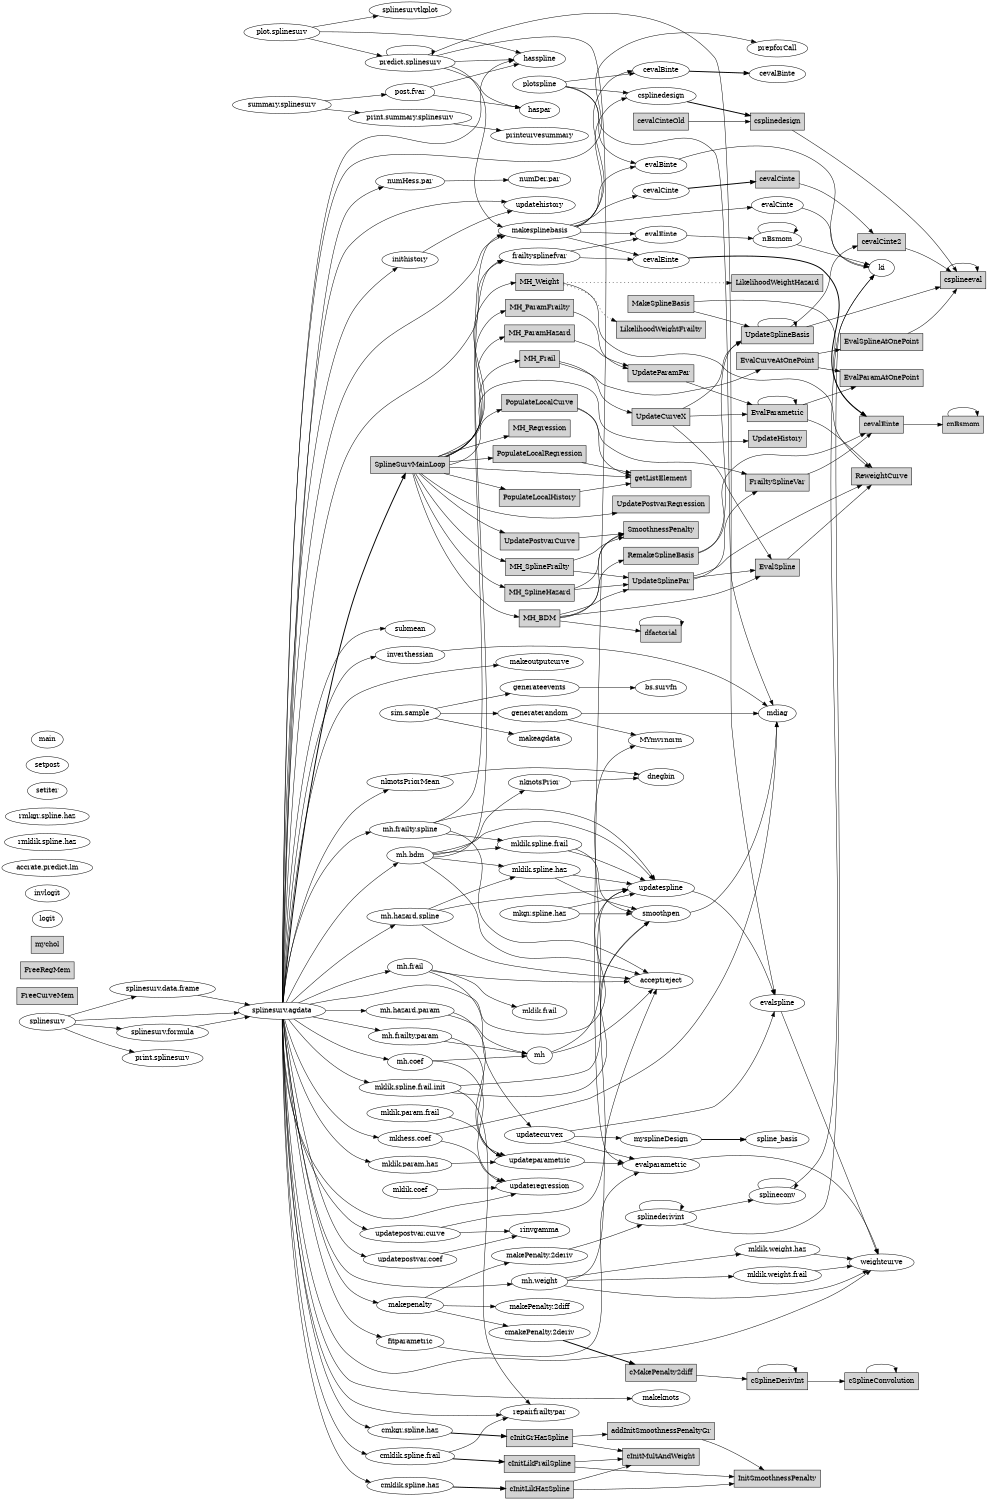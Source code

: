 digraph callgraph {
	graph [size="7.5,10", rankdir=LR];
	node [label="\N"];
	graph [bb="0,0,1764,3172"];
	EvalCurveAtOnePoint [shape=box, style=filled, pos="1386,2394", width="1.97", height="0.50"];
	EvalSplineAtOnePoint [shape=box, style=filled, pos="1575,2398", width="2.00", height="0.50"];
	EvalParamAtOnePoint [shape=box, style=filled, pos="1575,2312", width="2.00", height="0.50"];
	EvalParametric [shape=box, style=filled, pos="1386,2284", width="1.42", height="0.50"];
	ReweightCurve [shape=box, style=filled, pos="1575,2122", width="1.44", height="0.50"];
	EvalSpline [shape=box, style=filled, pos="1386,1959", width="1.08", height="0.50"];
	csplineeval [shape=box, style=filled, pos="1724,2574", width="1.11", height="0.50"];
	FrailtySplineVar [shape=box, style=filled, pos="1386,2138", width="1.56", height="0.50"];
	cevalEinte [shape=box, style=filled, pos="1575,2235", width="1.06", height="0.50"];
	FreeCurveMem [shape=box, style=filled, pos="79,1057", width="1.47", height="0.50"];
	FreeRegMem [shape=box, style=filled, pos="79,1111", width="1.31", height="0.50"];
	InitSmoothnessPenalty [shape=box, style=filled, pos="1386,41", width="2.00", height="0.50"];
	LikelihoodWeightFrailty [shape=box, style=filled, pos="1180,2460", width="2.19", height="0.50"];
	LikelihoodWeightHazard [shape=box, style=filled, pos="1386,2558", width="2.22", height="0.50"];
	MH_BDM [shape=box, style=filled, pos="964,1852", width="1.08", height="0.50"];
	dfactorial [shape=box, style=filled, pos="1180,1820", width="0.97", height="0.50"];
	SmoothnessPenalty [shape=box, style=filled, pos="1180,2038", width="1.75", height="0.50"];
	UpdateSplinePar [shape=box, style=filled, pos="1180,1930", width="1.56", height="0.50"];
	RemakeSplineBasis [shape=box, style=filled, pos="1180,1984", width="1.78", height="0.50"];
	MH_Frail [shape=box, style=filled, pos="964,2398", width="1.00", height="0.50"];
	UpdateCurveX [shape=box, style=filled, pos="1180,2276", width="1.42", height="0.50"];
	MH_ParamFrailty [shape=box, style=filled, pos="964,2506", width="1.67", height="0.50"];
	UpdateParamPar [shape=box, style=filled, pos="1180,2368", width="1.53", height="0.50"];
	MH_ParamHazard [shape=box, style=filled, pos="964,2452", width="1.69", height="0.50"];
	MH_Regression [shape=box, style=filled, pos="964,2252", width="1.50", height="0.50"];
	MH_SplineFrailty [shape=box, style=filled, pos="964,1960", width="1.67", height="0.50"];
	MH_SplineHazard [shape=box, style=filled, pos="964,1906", width="1.69", height="0.50"];
	MH_Weight [shape=box, style=filled, pos="964,2560", width="1.22", height="0.50"];
	MakeSplineBasis [shape=box, style=filled, pos="1180,2514", width="1.58", height="0.50"];
	UpdateSplineBasis [shape=box, style=filled, pos="1386,2448", width="1.69", height="0.50"];
	PopulateLocalCurve [shape=box, style=filled, pos="964,2306", width="1.83", height="0.50"];
	getListElement [shape=box, style=filled, pos="1180,2146", width="1.42", height="0.50"];
	PopulateLocalHistory [shape=box, style=filled, pos="964,2106", width="1.94", height="0.50"];
	PopulateLocalRegression [shape=box, style=filled, pos="964,2198", width="2.22", height="0.50"];
	SplineSurvMainLoop [shape=box, style=filled, pos="730,2164", width="1.92", height="0.50"];
	UpdatePostvarCurve [shape=box, style=filled, pos="964,2014", width="1.83", height="0.50"];
	UpdatePostvarRegression [shape=box, style=filled, pos="1180,2092", width="2.22", height="0.50"];
	UpdateHistory [shape=box, style=filled, pos="1386,2230", width="1.36", height="0.50"];
	cevalCinte2 [shape=box, style=filled, pos="1575,2662", width="1.17", height="0.50"];
	addInitSmoothnessPenaltyGr [shape=box, style=filled, pos="1180,141", width="2.50", height="0.50"];
	cInitGrHazSpline [shape=box, style=filled, pos="964,126", width="1.61", height="0.50"];
	cInitMultAndWeight [shape=box, style=filled, pos="1180,87", width="1.86", height="0.50"];
	cInitLikFrailSpline [shape=box, style=filled, pos="964,72", width="1.72", height="0.50"];
	cInitLikHazSpline [shape=box, style=filled, pos="964,18", width="1.67", height="0.50"];
	cMakePenalty2diff [shape=box, style=filled, pos="1180,272", width="1.72", height="0.50"];
	cSplineDerivInt [shape=box, style=filled, pos="1386,254", width="1.47", height="0.50"];
	cSplineConvolution [shape=box, style=filled, pos="1575,254", width="1.78", height="0.50"];
	cevalCinte [shape=box, style=filled, pos="1386,2776", width="1.06", height="0.50"];
	cevalCinteOld [shape=box, style=filled, pos="1180,2898", width="1.36", height="0.50"];
	csplinedesign [shape=box, style=filled, pos="1386,2898", width="1.28", height="0.50"];
	cnBsmom [shape=box, style=filled, pos="1724,2235", width="1.00", height="0.50"];
	mychol [shape=box, style=filled, pos="79,1165", width="0.83", height="0.50"];
	Rplotspline [label=plotspline, pos="964,2976", width="1.36", height="0.50"];
	Rmdiag [label=mdiag, pos="1386,1652", width="0.97", height="0.50"];
	RevalBinte [label=evalBinte, pos="1180,2806", width="1.31", height="0.50"];
	Rcsplinedesign [label=csplinedesign, pos="1180,2952", width="1.72", height="0.50"];
	RcevalBinte [label=cevalBinte, pos="1180,3006", width="1.42", height="0.50"];
	RMYmvrnorm [label=MYmvrnorm, pos="1180,1594", width="1.69", height="0.50"];
	Rgeneraterandom [label=generaterandom, pos="964,1652", width="2.00", height="0.50"];
	Rgenerateevents [label=generateevents, pos="964,1706", width="1.86", height="0.50"];
	"Rbs.survfn" [label="bs.survfn", pos="1180,1706", width="1.28", height="0.50"];
	Rmakeagdata [label=makeagdata, pos="964,1598", width="1.56", height="0.50"];
	"Rsim.sample" [label="sim.sample", pos="730,1652", width="1.47", height="0.50"];
	Rhasspline [label=hasspline, pos="964,3030", width="1.31", height="0.50"];
	Rhaspar [label=haspar, pos="964,2922", width="1.00", height="0.50"];
	Rrepairfrailtypar [label=repairfrailtypar, pos="964,180", width="1.89", height="0.50"];
	Rinverthessian [label=inverthessian, pos="730,1775", width="1.67", height="0.50"];
	"RnumHess.par" [label="numHess.par", pos="730,2772", width="1.67", height="0.50"];
	"RnumDer.par" [label="numDer.par", pos="964,2776", width="1.56", height="0.50"];
	Rinithistory [label=inithistory, pos="730,2602", width="1.39", height="0.50"];
	Rupdatehistory [label=updatehistory, pos="964,2722", width="1.75", height="0.50"];
	Rrinvgamma [label=rinvgamma, pos="964,564", width="1.47", height="0.50"];
	Rdnegbin [label=dnegbin, pos="1180,1529", width="1.14", height="0.50"];
	Rlogit [label=logit, pos="79,1219", width="0.81", height="0.50"];
	Rinvlogit [label=invlogit, pos="79,1273", width="1.14", height="0.50"];
	"Raccrate.predict.lm" [label="accrate.predict.lm", pos="79,1327", width="2.17", height="0.50"];
	Rsubmean [label=submean, pos="730,1829", width="1.22", height="0.50"];
	Rmakeoutputcurve [label=makeoutputcurve, pos="964,1760", width="2.14", height="0.50"];
	RnknotsPriorMean [label=nknotsPriorMean, pos="730,1491", width="2.11", height="0.50"];
	RnknotsPrior [label=nknotsPrior, pos="964,1506", width="1.53", height="0.50"];
	Rmakeknots [label=makeknots, pos="1180,218", width="1.44", height="0.50"];
	Rmakesplinebasis [label=makesplinebasis, pos="964,2668", width="2.03", height="0.50"];
	RevalCinte [label=evalCinte, pos="1386,2722", width="1.31", height="0.50"];
	RevalEinte [label=evalEinte, pos="1180,2660", width="1.31", height="0.50"];
	RcevalEinte [label=cevalEinte, pos="1180,2606", width="1.42", height="0.50"];
	RcevalCinte [label=cevalCinte, pos="1180,2752", width="1.42", height="0.50"];
	Rki [label=ki, pos="1575,2608", width="0.75", height="0.50"];
	RnBsmom [label=nBsmom, pos="1386,2650", width="1.25", height="0.50"];
	Rsplineconv [label=splineconv, pos="1386,637", width="1.44", height="0.50"];
	Rsplinederivint [label=splinederivint, pos="1180,591", width="1.75", height="0.50"];
	RmysplineDesign [label=mysplineDesign, pos="1180,755", width="2.03", height="0.50"];
	spline_basis [pos="1386,755", width="1.58", height="0.50"];
	Rmakepenalty [label=makepenalty, pos="730,406", width="1.64", height="0.50"];
	"RmakePenalty.2diff" [label="makePenalty.2diff", pos="964,402", width="2.22", height="0.50"];
	"RmakePenalty.2deriv" [label="makePenalty.2deriv", pos="964,510", width="2.39", height="0.50"];
	"RcmakePenalty.2deriv" [label="cmakePenalty.2deriv", pos="964,348", width="2.50", height="0.50"];
	Rsmoothpen [label=smoothpen, pos="1180,1230", width="1.44", height="0.50"];
	Rfitparametric [label=fitparametric, pos="730,329", width="1.67", height="0.50"];
	Revalparametric [label=evalparametric, pos="1180,701", width="1.86", height="0.50"];
	Rweightcurve [label=weightcurve, pos="1575,509", width="1.58", height="0.50"];
	Revalspline [label=evalspline, pos="1386,1042", width="1.36", height="0.50"];
	Rfrailtysplinefvar [label=frailtysplinefvar, pos="964,2614", width="2.00", height="0.50"];
	Rupdatespline [label=updatespline, pos="1180,1284", width="1.64", height="0.50"];
	Rupdatecurvex [label=updatecurvex, pos="964,764", width="1.72", height="0.50"];
	Rupdateparametric [label=updateparametric, pos="964,710", width="2.14", height="0.50"];
	Rupdateregression [label=updateregression, pos="964,656", width="2.11", height="0.50"];
	"Rmklik.coef" [label="mklik.coef", pos="730,648", width="1.44", height="0.50"];
	"Rmkhess.coef" [label="mkhess.coef", pos="730,756", width="1.61", height="0.50"];
	"Rmklik.frail" [label="mklik.frail", pos="964,1024", width="1.42", height="0.50"];
	"Rmklik.spline.haz" [label="mklik.spline.haz", pos="964,1322", width="2.06", height="0.50"];
	"Rmkgr.spline.haz" [label="mkgr.spline.haz", pos="964,1230", width="2.00", height="0.50"];
	"Rmklik.spline.frail.init" [label="mklik.spline.frail.init", pos="730,864", width="2.56", height="0.50"];
	"Rmklik.spline.frail" [label="mklik.spline.frail", pos="964,1376", width="2.14", height="0.50"];
	"Rmklik.param.haz" [label="mklik.param.haz", pos="730,702", width="2.06", height="0.50"];
	"Rmklik.param.frail" [label="mklik.param.frail", pos="730,810", width="2.17", height="0.50"];
	"Rmklik.weight.haz" [label="mklik.weight.haz", pos="1386,536", width="2.14", height="0.50"];
	"Rmklik.weight.frail" [label="mklik.weight.frail", pos="1386,482", width="2.22", height="0.50"];
	Racceptreject [label=acceptreject, pos="1180,1089", width="1.56", height="0.50"];
	Rmh [label=mh, pos="964,932", width="0.75", height="0.50"];
	"Rmh.frail" [label="mh.frail", pos="730,1118", width="1.14", height="0.50"];
	"Rmh.frailty.spline" [label="mh.frailty.spline", pos="730,1403", width="2.06", height="0.50"];
	"Rmh.hazard.spline" [label="mh.hazard.spline", pos="730,1247", width="2.11", height="0.50"];
	"Rmh.frailty.param" [label="mh.frailty.param", pos="730,972", width="2.06", height="0.50"];
	"Rmh.hazard.param" [label="mh.hazard.param", pos="730,1026", width="2.11", height="0.50"];
	"Rmh.coef" [label="mh.coef", pos="730,918", width="1.17", height="0.50"];
	"Rmh.weight" [label="mh.weight", pos="964,456", width="1.42", height="0.50"];
	"Rmh.bdm" [label="mh.bdm", pos="730,1349", width="1.17", height="0.50"];
	"Rupdatepostvar.curve" [label="updatepostvar.curve", pos="730,556", width="2.42", height="0.50"];
	"Rupdatepostvar.coef" [label="updatepostvar.coef", pos="730,502", width="2.28", height="0.50"];
	cevalBinte [pos="1386,2998", width="1.42", height="0.50"];
	"Rrmklik.spline.haz" [label="rmklik.spline.haz", pos="79,1381", width="2.11", height="0.50"];
	"Rcmklik.spline.haz" [label="cmklik.spline.haz", pos="730,26", width="2.14", height="0.50"];
	"Rrmkgr.spline.haz" [label="rmkgr.spline.haz", pos="79,1435", width="2.06", height="0.50"];
	"Rcmkgr.spline.haz" [label="cmkgr.spline.haz", pos="730,142", width="2.08", height="0.50"];
	"Rcmklik.spline.frail" [label="cmklik.spline.frail", pos="730,88", width="2.22", height="0.50"];
	Rsplinesurv [label=splinesurv, pos="79,1003", width="1.36", height="0.50"];
	"Rsplinesurv.agdata" [label="splinesurv.agdata", pos="499,1026", width="2.11", height="0.50"];
	"Rsplinesurv.formula" [label="splinesurv.formula", pos="285,980", width="2.28", height="0.50"];
	"Rsplinesurv.data.frame" [label="splinesurv.data.frame", pos="285,1072", width="2.53", height="0.50"];
	"Rprint.splinesurv" [label="print.splinesurv", pos="285,926", width="1.94", height="0.50"];
	"Rsummary.splinesurv" [label="summary.splinesurv", pos="499,2933", width="2.42", height="0.50"];
	"Rpost.fvar" [label="post.fvar", pos="730,2960", width="1.22", height="0.50"];
	"Rprint.summary.splinesurv" [label="print.summary.splinesurv", pos="730,2906", width="2.97", height="0.50"];
	Rprintcurvesummary [label=printcurvesummary, pos="964,2868", width="2.36", height="0.50"];
	"Rplot.splinesurv" [label="plot.splinesurv", pos="499,3086", width="1.86", height="0.50"];
	Rsplinesurvtkplot [label=splinesurvtkplot, pos="730,3132", width="2.00", height="0.50"];
	"Rpredict.splinesurv" [label="predict.splinesurv", pos="730,3022", width="2.17", height="0.50"];
	Rsetiter [label=setiter, pos="79,1489", width="0.94", height="0.50"];
	Rsetpost [label=setpost, pos="79,1543", width="1.03", height="0.50"];
	RprepforCall [label=prepforCall, pos="1386,3052", width="1.53", height="0.50"];
	Rmain [label=main, pos="79,1597", width="0.83", height="0.50"];
	EvalCurveAtOnePoint -> EvalSplineAtOnePoint [style=solid, pos="e,1502,2397 1458,2396 1469,2396 1481,2397 1492,2397"];
	EvalCurveAtOnePoint -> EvalParamAtOnePoint [style=solid, pos="e,1536,2330 1432,2376 1443,2371 1455,2367 1466,2362 1486,2353 1508,2343 1527,2334"];
	EvalParametric -> EvalParametric [style=solid, pos="e,1420,2302 1352,2302 1347,2312 1358,2320 1386,2320 1403,2320 1414,2317 1419,2312"];
	EvalParametric -> EvalParamAtOnePoint [style=solid, pos="e,1503,2301 1438,2292 1455,2295 1474,2297 1493,2300"];
	EvalParametric -> ReweightCurve [style=solid, pos="e,1559,2140 1438,2272 1448,2268 1458,2263 1466,2257 1488,2241 1486,2229 1502,2208 1518,2187 1538,2165 1552,2148"];
	EvalSpline -> ReweightCurve [style=solid, pos="e,1554,2104 1407,1977 1441,2007 1508,2065 1546,2097"];
	EvalSplineAtOnePoint -> csplineeval [style=solid, pos="e,1712,2556 1595,2416 1610,2431 1631,2452 1648,2472 1669,2497 1691,2527 1706,2548"];
	FrailtySplineVar -> cevalEinte [style=solid, pos="e,1548,2217 1435,2156 1445,2160 1456,2165 1466,2170 1491,2182 1518,2198 1539,2212"];
	MH_BDM -> dfactorial [style=solid, pos="e,1145,1825 1003,1846 1040,1840 1096,1832 1135,1827"];
	MH_BDM -> SmoothnessPenalty [style=solid, pos="e,1117,2027 1003,1855 1021,1858 1041,1865 1054,1879 1097,1922 1048,1967 1090,2011 1095,2016 1101,2020 1107,2023"];
	MH_BDM -> UpdateSplinePar [style=solid, pos="e,1125,1912 1003,1862 1019,1866 1038,1872 1054,1879 1071,1885 1074,1890 1090,1898 1098,1902 1107,1905 1116,1909"];
	MH_BDM -> EvalSpline [style=solid, pos="e,1355,1941 1003,1857 1074,1867 1221,1887 1270,1903 1296,1911 1324,1924 1346,1936"];
	MH_BDM -> RemakeSplineBasis [style=solid, pos="e,1116,1972 1003,1856 1020,1860 1040,1866 1054,1879 1083,1904 1062,1931 1090,1957 1095,1961 1100,1965 1107,1968"];
	MH_Frail -> UpdateCurveX [style=solid, pos="e,1129,2288 1001,2391 1018,2386 1039,2378 1054,2366 1078,2346 1067,2327 1090,2308 1098,2301 1109,2295 1119,2291"];
	MH_Frail -> EvalCurveAtOnePoint [style=solid, pos="e,1356,2376 1001,2387 1018,2382 1037,2375 1054,2366 1072,2357 1072,2346 1090,2341 1167,2317 1192,2323 1270,2341 1297,2347 1325,2\
359 1347,2371"];
	MH_ParamFrailty -> UpdateParamPar [style=solid, pos="e,1124,2380 1024,2496 1035,2492 1046,2486 1054,2479 1084,2453 1062,2426 1090,2400 1097,2393 1106,2388 1115,2384"];
	MH_ParamHazard -> UpdateParamPar [style=solid, pos="e,1124,2385 1025,2436 1035,2433 1045,2429 1054,2425 1072,2416 1073,2408 1090,2400 1098,2396 1106,2392 1115,2389"];
	MH_SplineFrailty -> SmoothnessPenalty [style=solid, pos="e,1117,2021 1025,1975 1035,1979 1045,1983 1054,1987 1072,1995 1073,2002 1090,2011 1095,2014 1101,2016 1107,2018"];
	MH_SplineFrailty -> UpdateSplinePar [style=solid, pos="e,1124,1938 1025,1952 1053,1948 1086,1943 1114,1939"];
	MH_SplineHazard -> SmoothnessPenalty [style=solid, pos="e,1117,2026 1025,1916 1036,1920 1046,1926 1054,1933 1083,1958 1062,1985 1090,2011 1095,2016 1101,2019 1107,2022"];
	MH_SplineHazard -> UpdateSplinePar [style=solid, pos="e,1124,1924 1025,1913 1053,1916 1086,1920 1114,1923"];
	MH_Weight -> LikelihoodWeightFrailty [style=dotted, minlen=1, pos="e,1106,2478 1008,2552 1024,2548 1041,2542 1054,2533 1076,2518 1069,2501 1090,2487 1092,2486 1095,2484 1097,2483"];
	MH_Weight -> ReweightCurve [style=solid, pos="e,1555,2140 1008,2555 1024,2551 1042,2544 1054,2533 1089,2500 1055,2464 1090,2433 1152,2379 1196,2429 1270,2395 1289,2386 1288,2\
375 1306,2367 1372,2335 1413,2379 1466,2329 1507,2290 1476,2257 1502,2208 1514,2185 1533,2163 1548,2147"];
	MH_Weight -> LikelihoodWeightHazard [style=dotted, minlen=2, pos="e,1306,2558 1008,2560 1076,2559 1207,2559 1296,2558"];
	MakeSplineBasis -> UpdateSplineBasis [style=solid, pos="e,1333,2466 1237,2497 1248,2494 1259,2490 1270,2487 1288,2481 1306,2475 1323,2469"];
	MakeSplineBasis -> cevalEinte [style=solid, pos="e,1537,2253 1237,2518 1311,2521 1434,2522 1466,2493 1536,2429 1452,2363 1502,2285 1509,2275 1519,2266 1529,2259"];
	PopulateLocalCurve -> getListElement [style=solid, pos="e,1129,2155 1030,2294 1039,2290 1047,2285 1054,2279 1089,2246 1057,2211 1090,2178 1099,2169 1109,2163 1120,2159"];
	PopulateLocalCurve -> FrailtySplineVar [style=solid, pos="e,1330,2155 1030,2292 1039,2289 1047,2284 1054,2279 1080,2258 1065,2235 1090,2216 1156,2166 1191,2194 1270,2173 1287,2168 1304,2\
163 1320,2158"];
	PopulateLocalHistory -> getListElement [style=solid, pos="e,1129,2137 1034,2119 1061,2124 1093,2130 1119,2135"];
	PopulateLocalRegression -> getListElement [style=solid, pos="e,1129,2158 1039,2180 1065,2174 1094,2167 1119,2160"];
	RemakeSplineBasis -> UpdateSplineBasis [style=solid, pos="e,1324,2435 1244,1992 1254,1997 1263,2002 1270,2011 1328,2081 1250,2349 1306,2421 1309,2424 1312,2427 1315,2430"];
	RemakeSplineBasis -> cevalEinte [style=solid, pos="e,1537,2223 1244,1994 1254,1998 1263,2003 1270,2011 1319,2062 1257,2115 1306,2165 1358,2216 1396,2184 1466,2203 1486,2208 1508,2\
215 1527,2220"];
	SplineSurvMainLoop -> MH_Regression [style=solid, minlen=1, pos="e,909,2236 775,2182 794,2190 818,2200 838,2209 855,2215 858,2218 874,2225 882,2228 891,2231 899,2233"];
	SplineSurvMainLoop -> PopulateLocalCurve [style=solid, pos="e,898,2293 795,2182 810,2189 826,2197 838,2209 864,2232 848,2256 874,2279 878,2283 883,2286 889,2289"];
	SplineSurvMainLoop -> UpdatePostvarCurve [style=solid, pos="e,904,2032 748,2146 773,2121 824,2074 874,2046 880,2042 887,2039 894,2036"];
	SplineSurvMainLoop -> MH_Weight [style=solid, pos="e,920,2557 799,2180 814,2187 828,2196 838,2209 925,2324 782,2421 874,2533 883,2544 896,2550 910,2554"];
	SplineSurvMainLoop -> getListElement [style=solid, pos="e,1129,2148 799,2161 887,2157 1036,2151 1119,2148"];
	SplineSurvMainLoop -> MH_Frail [style=solid, pos="e,927,2393 799,2181 814,2188 828,2197 838,2209 885,2263 827,2312 874,2366 885,2378 902,2386 917,2390"];
	SplineSurvMainLoop -> MH_BDM [style=solid, pos="e,925,1857 734,2146 746,2096 786,1953 874,1879 886,1869 901,1863 915,1859"];
	SplineSurvMainLoop -> MH_SplineHazard [style=solid, pos="e,903,1918 736,2146 752,2102 798,1991 874,1933 880,1928 887,1924 893,1922"];
	SplineSurvMainLoop -> MH_ParamHazard [style=solid, pos="e,903,2443 799,2181 814,2187 828,2196 838,2209 899,2285 810,2351 874,2425 880,2431 886,2435 893,2439"];
	SplineSurvMainLoop -> UpdatePostvarRegression [style=solid, minlen=2, pos="e,1099,2075 752,2146 779,2125 827,2092 874,2079 945,2060 1028,2064 1089,2073"];
	SplineSurvMainLoop -> MH_SplineFrailty [style=solid, pos="e,903,1972 740,2146 760,2110 810,2030 874,1987 880,1983 887,1979 894,1976"];
	SplineSurvMainLoop -> MH_ParamFrailty [style=solid, pos="e,904,2498 799,2180 814,2187 828,2196 838,2209 912,2305 796,2386 874,2479 880,2486 887,2490 895,2494"];
	SplineSurvMainLoop -> UpdateHistory [style=solid, minlen=3, pos="e,1336,2218 799,2167 814,2170 827,2176 838,2187 887,2233 822,2291 874,2333 937,2382 988,2377 1054,2333 1088,2310 1057,2272 1090,\
2249 1159,2200 1262,2206 1326,2216"];
	SplineSurvMainLoop -> PopulateLocalRegression [style=solid, pos="e,884,2186 799,2174 823,2178 849,2181 874,2185"];
	SplineSurvMainLoop -> PopulateLocalHistory [style=solid, pos="e,894,2123 799,2147 826,2141 856,2133 884,2126"];
	UpdateCurveX -> UpdateSplineBasis [style=solid, pos="e,1324,2433 1214,2294 1232,2306 1255,2322 1270,2341 1295,2371 1278,2394 1306,2421 1309,2424 1312,2426 1315,2428"];
	UpdateCurveX -> EvalSpline [style=solid, pos="e,1376,1977 1198,2258 1217,2238 1248,2204 1270,2173 1282,2155 1343,2039 1371,1986"];
	UpdateCurveX -> EvalParametric [style=solid, pos="e,1334,2282 1231,2278 1259,2279 1294,2281 1324,2282"];
	UpdateParamPar -> EvalParametric [style=solid, pos="e,1342,2302 1224,2350 1256,2337 1299,2319 1333,2306"];
	UpdatePostvarCurve -> SmoothnessPenalty [style=solid, pos="e,1117,2031 1031,2021 1055,2024 1082,2027 1107,2030"];
	UpdateSplineBasis -> csplineeval [style=solid, pos="e,1684,2559 1434,2466 1498,2490 1609,2532 1674,2555"];
	UpdateSplineBasis -> UpdateSplineBasis [style=solid, pos="e,1420,2466 1352,2466 1347,2476 1358,2484 1386,2484 1403,2484 1414,2481 1419,2476"];
	UpdateSplineBasis -> cevalCinte2 [style=solid, pos="e,1533,2653 1409,2466 1427,2482 1451,2506 1466,2531 1492,2572 1468,2600 1502,2635 1508,2641 1516,2645 1524,2649"];
	UpdateSplinePar -> EvalSpline [style=solid, pos="e,1346,1953 1236,1938 1267,1942 1306,1948 1336,1952"];
	UpdateSplinePar -> FrailtySplineVar [style=solid, pos="e,1354,2120 1236,1937 1249,1941 1261,1948 1270,1957 1310,1996 1275,2031 1306,2077 1317,2091 1332,2104 1346,2114"];
	UpdateSplinePar -> ReweightCurve [style=solid, pos="e,1533,2104 1236,1943 1248,1947 1260,1951 1270,1957 1289,1966 1289,1974 1306,1986 1379,2032 1469,2075 1524,2100"];
	addInitSmoothnessPenaltyGr -> InitSmoothnessPenalty [style=solid, pos="e,1362,59 1249,123 1256,120 1263,117 1270,114 1300,101 1331,80 1354,65"];
	cInitGrHazSpline -> addInitSmoothnessPenaltyGr [style=solid, pos="e,1090,135 1022,130 1040,131 1060,132 1080,134"];
	cInitGrHazSpline -> cInitMultAndWeight [style=solid, pos="e,1112,99 1022,115 1047,111 1076,105 1102,101"];
	cInitLikFrailSpline -> InitSmoothnessPenalty [style=solid, pos="e,1313,45 1027,66 1047,64 1069,62 1090,60 1162,54 1244,50 1303,46"];
	cInitLikFrailSpline -> cInitMultAndWeight [style=solid, pos="e,1112,82 1027,76 1051,78 1077,79 1102,81"];
	cInitLikHazSpline -> InitSmoothnessPenalty [style=solid, pos="e,1313,31 1024,18 1086,19 1185,21 1270,27 1281,28 1292,29 1303,30"];
	cInitLikHazSpline -> cInitMultAndWeight [style=solid, pos="e,1127,69 1024,36 1034,39 1045,42 1054,45 1075,52 1097,59 1117,66"];
	cMakePenalty2diff -> cSplineDerivInt [style=solid, pos="e,1332,259 1242,267 1267,264 1297,262 1322,260"];
	cSplineConvolution -> cSplineConvolution [style=solid, pos="e,1602,272 1548,272 1544,282 1553,290 1575,290 1589,290 1597,287 1601,282"];
	cSplineDerivInt -> cSplineDerivInt [style=solid, pos="e,1420,272 1352,272 1347,282 1358,290 1386,290 1403,290 1414,287 1419,282"];
	cSplineDerivInt -> cSplineConvolution [style=solid, pos="e,1510,254 1440,254 1459,254 1480,254 1500,254"];
	cevalCinte -> cevalCinte2 [style=solid, pos="e,1557,2680 1425,2766 1438,2761 1453,2756 1466,2749 1497,2732 1528,2706 1549,2687"];
	cevalCinte2 -> csplineeval [style=solid, pos="e,1705,2592 1617,2649 1627,2645 1638,2640 1648,2635 1666,2625 1683,2611 1697,2599"];
	cevalCinteOld -> csplinedesign [style=solid, minlen=1, pos="e,1339,2898 1229,2898 1259,2898 1297,2898 1329,2898"];
	cevalEinte -> cnBsmom [style=solid, pos="e,1687,2235 1613,2235 1633,2235 1657,2235 1677,2235"];
	cnBsmom -> cnBsmom [style=solid, pos="e,1751,2253 1697,2253 1693,2263 1702,2271 1724,2271 1738,2271 1746,2268 1750,2263"];
	csplinedesign -> csplineeval [style=solid, pos="e,1714,2592 1414,2880 1465,2846 1574,2770 1648,2689 1674,2662 1695,2625 1709,2601"];
	csplineeval -> csplineeval [style=solid, pos="e,1751,2592 1697,2592 1693,2602 1702,2610 1724,2610 1738,2610 1746,2607 1750,2602"];
	dfactorial -> dfactorial [style=solid, pos="e,1215,1836 1145,1836 1136,1846 1147,1856 1180,1856 1202,1856 1214,1852 1217,1846"];
	Rplotspline -> Rmdiag [pos="e,1379,1670 1011,2970 1026,2966 1042,2959 1054,2949 1083,2923 1061,2894 1090,2871 1154,2820 1218,2895 1270,2833 1303,2794 1299,1\
981 1306,1932 1322,1838 1358,1729 1376,1680"];
	Rplotspline -> RevalBinte [pos="e,1136,2813 1011,2971 1026,2967 1043,2960 1054,2949 1092,2912 1054,2875 1090,2838 1100,2828 1113,2820 1126,2816"];
	Rplotspline -> Rcsplinedesign [pos="e,1121,2959 1011,2971 1041,2967 1079,2964 1111,2960"];
	Rplotspline -> RcevalBinte [pos="e,1133,2999 1010,2982 1043,2987 1087,2993 1123,2998"];
	Rgeneraterandom -> RMYmvrnorm [pos="e,1135,1606 1013,1639 1047,1630 1090,1618 1125,1609"];
	Rgeneraterandom -> Rmdiag [pos="e,1350,1652 1036,1652 1124,1652 1267,1652 1340,1652"];
	Rgenerateevents -> "Rbs.survfn" [minlen=1, pos="e,1133,1706 1031,1706 1060,1706 1095,1706 1123,1706"];
	"Rsim.sample" -> Rgeneraterandom [pos="e,892,1652 784,1652 813,1652 849,1652 882,1652"];
	"Rsim.sample" -> Rgenerateevents [pos="e,913,1694 774,1662 811,1670 862,1683 903,1692"];
	"Rsim.sample" -> Rmakeagdata [minlen=1, pos="e,918,1609 774,1642 812,1633 867,1620 908,1611"];
	Rinverthessian -> Rmdiag [pos="e,1368,1668 787,1781 814,1783 845,1786 874,1787 1052,1794 1109,1806 1270,1733 1304,1717 1337,1692 1360,1675"];
	"RnumHess.par" -> "RnumDer.par" [minlen=1, pos="e,907,2775 791,2773 824,2774 864,2774 897,2775"];
	Rinithistory -> Rupdatehistory [pos="e,916,2710 751,2619 779,2639 828,2674 874,2695 884,2700 895,2704 906,2707"];
	RnknotsPriorMean -> Rdnegbin [pos="e,1140,1534 771,1506 800,1516 839,1528 874,1533 964,1546 1069,1540 1130,1535"];
	RnknotsPrior -> Rdnegbin [pos="e,1140,1525 1017,1512 1051,1516 1096,1520 1130,1524"];
	Rmakesplinebasis -> RevalBinte [pos="e,1135,2800 1025,2678 1035,2682 1046,2687 1054,2695 1085,2722 1060,2751 1090,2779 1100,2788 1113,2793 1125,2797"];
	Rmakesplinebasis -> RevalCinte [pos="e,1341,2717 1026,2678 1047,2681 1069,2684 1090,2687 1174,2697 1271,2709 1331,2716"];
	Rmakesplinebasis -> RevalEinte [pos="e,1133,2662 1036,2665 1064,2664 1096,2663 1123,2662"];
	Rmakesplinebasis -> Rcsplinedesign [pos="e,1122,2945 1028,2677 1038,2681 1047,2687 1054,2695 1123,2772 1022,2847 1090,2925 1097,2932 1104,2937 1113,2941"];
	Rmakesplinebasis -> RcevalEinte [pos="e,1140,2617 1012,2654 1047,2644 1095,2631 1130,2620"];
	Rmakesplinebasis -> RcevalBinte [pos="e,1130,3001 1028,2677 1038,2681 1047,2687 1054,2695 1137,2792 1008,2881 1090,2979 1098,2988 1109,2994 1120,2998"];
	Rmakesplinebasis -> RcevalCinte [pos="e,1141,2740 1017,2680 1030,2684 1043,2689 1054,2695 1072,2703 1073,2711 1090,2720 1103,2726 1118,2732 1131,2737"];
	RevalBinte -> Rki [pos="e,1548,2611 1215,2818 1274,2836 1394,2862 1466,2803 1526,2754 1453,2692 1502,2635 1511,2624 1525,2617 1538,2613"];
	RevalCinte -> Rki [pos="e,1549,2613 1428,2714 1441,2710 1455,2704 1466,2695 1491,2675 1479,2654 1502,2635 1512,2626 1526,2620 1539,2616"];
	RevalEinte -> RnBsmom [pos="e,1341,2652 1227,2658 1258,2656 1298,2654 1331,2653"];
	RnBsmom -> Rki [pos="e,1549,2614 1426,2641 1459,2634 1507,2623 1539,2616"];
	RnBsmom -> RnBsmom [pos="e,1416,2664 1356,2664 1344,2675 1354,2686 1386,2686 1409,2686 1421,2680 1421,2673"];
	Rsplineconv -> Rki [pos="e,1566,2591 1407,654 1427,670 1454,697 1466,728 1535,904 1465,2240 1502,2425 1514,2483 1543,2547 1561,2582"];
	Rsplineconv -> Rsplineconv [pos="e,1417,652 1355,652 1344,662 1355,673 1386,673 1407,673 1419,668 1421,661"];
	Rsplinederivint -> Rki [pos="e,1566,2591 1224,578 1288,562 1405,545 1466,610 1501,647 1492,2375 1502,2425 1514,2483 1543,2547 1561,2582"];
	Rsplinederivint -> Rsplineconv [pos="e,1342,627 1230,602 1261,609 1300,618 1332,625"];
	Rsplinederivint -> Rsplinederivint [pos="e,1215,606 1145,606 1135,617 1147,627 1180,627 1203,627 1215,622 1218,616"];
	RmysplineDesign -> spline_basis [style=bold, minlen=1, pos="e,1329,755 1253,755 1274,755 1297,755 1319,755"];
	Rmakepenalty -> "RmakePenalty.2diff" [minlen=1, pos="e,883,403 790,405 815,405 845,404 873,403"];
	Rmakepenalty -> "RmakePenalty.2deriv" [pos="e,910,496 756,422 785,439 831,466 874,483 883,487 892,490 900,493"];
	Rmakepenalty -> "RcmakePenalty.2deriv" [pos="e,907,362 776,395 811,387 858,374 897,365"];
	"RmakePenalty.2deriv" -> Rsplinederivint [pos="e,1147,576 1016,525 1028,528 1042,533 1054,537 1082,548 1114,561 1138,572"];
	Rsmoothpen -> Rmdiag [pos="e,1383,1634 1230,1236 1244,1240 1259,1246 1270,1257 1324,1311 1367,1542 1381,1624"];
	Rfitparametric -> Revalparametric [pos="e,1146,685 766,314 832,290 974,250 1054,321 1107,368 1055,576 1090,636 1101,655 1119,670 1137,680"];
	Revalparametric -> Rweightcurve [pos="e,1570,527 1235,711 1296,720 1395,725 1466,682 1522,650 1553,577 1567,537"];
	Revalspline -> Rweightcurve [pos="e,1569,527 1392,1024 1420,946 1532,632 1566,537"];
	Rfrailtysplinefvar -> RevalEinte [pos="e,1139,2651 1019,2626 1053,2633 1096,2642 1129,2649"];
	Rfrailtysplinefvar -> RcevalEinte [pos="e,1129,2608 1036,2611 1063,2610 1093,2609 1119,2608"];
	Rupdatespline -> Revalspline [pos="e,1381,1060 1233,1276 1246,1272 1259,1266 1270,1257 1332,1208 1365,1116 1378,1070"];
	Rupdatecurvex -> RmysplineDesign [pos="e,1108,758 1026,761 1049,760 1074,759 1098,758"];
	Rupdatecurvex -> Revalparametric [pos="e,1135,714 1008,751 1042,741 1089,727 1125,717"];
	Rupdatecurvex -> Revalspline [pos="e,1382,1024 1019,773 1102,786 1251,811 1270,825 1334,873 1367,967 1380,1014"];
	Rupdateparametric -> Revalparametric [pos="e,1114,704 1040,707 1061,706 1083,705 1104,704"];
	"Rmklik.coef" -> Rupdateregression [minlen=1, pos="e,888,653 783,650 811,651 846,652 878,653"];
	"Rmkhess.coef" -> Rmdiag [pos="e,1384,1634 776,767 795,772 818,778 838,783 935,810 968,796 1054,846 1171,916 1207,943 1270,1062 1324,1162 1370,1520 1383,1624"];
	"Rmkhess.coef" -> Rupdateregression [pos="e,906,668 785,750 803,746 822,739 838,729 860,715 853,698 874,683 881,679 889,675 896,672"];
	"Rmklik.spline.haz" -> Rsmoothpen [pos="e,1138,1241 993,1305 1018,1291 1056,1271 1090,1257 1103,1252 1116,1248 1128,1244"];
	"Rmklik.spline.haz" -> Rupdatespline [pos="e,1128,1293 1024,1311 1054,1306 1089,1299 1118,1295"];
	"Rmkgr.spline.haz" -> Rsmoothpen [pos="e,1127,1230 1036,1230 1062,1230 1092,1230 1117,1230"];
	"Rmkgr.spline.haz" -> Rupdatespline [pos="e,1134,1273 1015,1243 1048,1251 1090,1262 1124,1271"];
	"Rmklik.spline.frail.init" -> Rrepairfrailtypar [pos="e,949,198 812,856 822,851 831,845 838,837 912,749 838,431 874,321 889,277 921,233 942,206"];
	"Rmklik.spline.frail.init" -> Rsmoothpen [pos="e,1161,1213 810,855 894,847 1020,842 1054,872 1096,909 1069,1066 1090,1116 1105,1151 1133,1184 1154,1206"];
	"Rmklik.spline.frail.init" -> Rupdatespline [pos="e,1123,1278 818,870 908,877 1038,889 1054,905 1109,962 1040,1197 1090,1257 1097,1264 1105,1270 1113,1274"];
	"Rmklik.spline.frail" -> Rsmoothpen [pos="e,1131,1237 1027,1365 1037,1362 1046,1356 1054,1349 1087,1320 1058,1287 1090,1257 1099,1249 1110,1243 1121,1240"];
	"Rmklik.spline.frail" -> Rupdatespline [pos="e,1153,1300 1016,1362 1029,1359 1042,1354 1054,1349 1085,1337 1119,1319 1144,1305"];
	"Rmklik.param.haz" -> Rupdateparametric [pos="e,887,708 804,705 828,706 853,707 877,708"];
	"Rmklik.param.frail" -> Rupdateparametric [minlen=1, pos="e,906,722 797,801 811,797 826,791 838,783 860,769 853,752 874,737 881,733 889,729 896,726"];
	"Rmklik.weight.haz" -> Rweightcurve [pos="e,1523,517 1452,527 1472,524 1493,521 1513,518"];
	"Rmklik.weight.frail" -> Rweightcurve [pos="e,1523,501 1454,492 1474,495 1494,497 1513,500"];
	Rmh -> RMYmvrnorm [pos="e,1130,1583 987,942 1009,952 1040,970 1054,997 1115,1106 1018,1455 1090,1556 1098,1566 1109,1574 1121,1579"];
	Rmh -> Racceptreject [pos="e,1166,1071 990,938 1009,943 1034,952 1054,964 1097,992 1137,1036 1160,1063"];
	"Rmh.frail" -> Rupdatecurvex [pos="e,950,782 763,1107 787,1097 819,1079 838,1053 879,999 848,968 874,905 893,862 924,817 944,790"];
	"Rmh.frail" -> "Rmklik.frail" [minlen=1, pos="e,923,1035 768,1111 790,1106 816,1098 838,1086 857,1077 856,1067 874,1056 886,1049 900,1043 913,1038"];
	"Rmh.frail" -> Racceptreject [pos="e,1124,1087 768,1110 797,1105 838,1097 874,1094 956,1086 1051,1086 1114,1087"];
	"Rmh.frailty.spline" -> Rfrailtysplinefvar [pos="e,900,2606 777,1417 799,1427 825,1442 838,1464 903,1571 798,2488 874,2587 879,2593 885,2597 891,2601"];
	"Rmh.frailty.spline" -> Rupdatespline [pos="e,1171,1302 770,1418 834,1439 960,1471 1054,1428 1107,1404 1147,1345 1166,1311"];
	"Rmh.frailty.spline" -> "Rmklik.spline.frail" [pos="e,894,1384 797,1395 824,1391 856,1388 884,1385"];
	"Rmh.frailty.spline" -> Racceptreject [pos="e,1158,1106 801,1397 815,1393 828,1386 838,1376 893,1320 819,1259 874,1203 932,1146 979,1196 1054,1166 1090,1153 1125,1129 1150,\
1112"];
	"Rmh.hazard.spline" -> Rupdatespline [pos="e,1122,1279 802,1253 887,1260 1029,1271 1112,1278"];
	"Rmh.hazard.spline" -> "Rmklik.spline.haz" [pos="e,919,1308 775,1262 813,1274 869,1291 909,1305"];
	"Rmh.hazard.spline" -> Racceptreject [pos="e,1125,1093 746,1229 771,1203 821,1155 874,1132 917,1114 1038,1101 1115,1094"];
	"Rmh.frailty.param" -> Rupdateparametric [pos="e,899,720 801,967 815,963 828,956 838,945 902,877 812,808 874,737 879,732 884,728 890,725"];
	"Rmh.frailty.param" -> Rmh [pos="e,938,937 791,962 834,955 891,945 928,939"];
	"Rmh.hazard.param" -> Rupdateparametric [pos="e,899,720 803,1020 816,1016 829,1009 838,999 917,912 798,827 874,737 879,732 884,728 890,725"];
	"Rmh.hazard.param" -> Rmh [pos="e,939,938 794,1016 809,1012 825,1007 838,999 858,989 856,976 874,964 892,954 912,946 929,941"];
	"Rmh.coef" -> Rupdateregression [pos="e,900,666 773,918 795,916 822,909 838,891 902,823 812,754 874,683 879,678 884,674 891,670"];
	"Rmh.coef" -> Rmh [pos="e,937,930 772,921 816,924 885,927 927,929"];
	"Rmh.weight" -> Rweightcurve [pos="e,1550,493 1012,449 1102,437 1303,417 1466,455 1493,462 1521,476 1541,488"];
	"Rmh.weight" -> Racceptreject [pos="e,1174,1071 1014,461 1029,465 1044,471 1054,483 1098,535 1077,717 1090,782 1112,887 1152,1008 1171,1062"];
	"Rmh.weight" -> "Rmklik.weight.frail" [pos="e,1309,477 1015,459 1085,464 1213,471 1299,476"];
	"Rmh.weight" -> "Rmklik.weight.haz" [pos="e,1322,526 1007,466 1031,472 1062,479 1090,484 1166,499 1252,514 1312,524"];
	"Rmh.bdm" -> RnknotsPrior [pos="e,938,1490 772,1352 794,1355 819,1362 838,1376 863,1395 854,1413 874,1436 890,1454 912,1471 930,1484"];
	"Rmh.bdm" -> Rmakesplinebasis [pos="e,899,2659 773,1348 796,1350 823,1357 838,1376 927,1486 789,2529 874,2641 879,2646 884,2651 890,2654"];
	"Rmh.bdm" -> Rupdatespline [pos="e,1168,1302 770,1355 791,1359 817,1366 838,1376 857,1385 856,1397 874,1403 950,1429 980,1433 1054,1403 1101,1385 1141,1340 1162,\
1310"];
	"Rmh.bdm" -> "Rmklik.spline.haz" [pos="e,897,1330 771,1344 803,1340 849,1336 887,1331"];
	"Rmh.bdm" -> "Rmklik.spline.frail" [pos="e,895,1368 771,1354 802,1358 847,1362 885,1367"];
	"Rmh.bdm" -> Racceptreject [pos="e,1143,1103 759,1335 783,1323 817,1302 838,1274 868,1236 838,1203 874,1170 936,1116 976,1153 1054,1131 1080,1124 1110,1115 1134,\
1106"];
	"Rupdatepostvar.curve" -> Rrinvgamma [pos="e,911,562 816,559 844,560 875,561 901,562"];
	"Rupdatepostvar.curve" -> Rsmoothpen [pos="e,1161,1213 785,570 812,577 845,585 874,591 954,610 1001,568 1054,629 1126,711 1051,1015 1090,1116 1104,1152 1133,1185 1154,1206\
"];
	"Rupdatepostvar.coef" -> Rrinvgamma [pos="e,923,552 785,516 802,520 821,525 838,529 863,536 890,543 913,549"];
	Rcsplinedesign -> csplinedesign [style=bold, pos="e,1339,2910 1226,2940 1257,2932 1297,2921 1329,2913"];
	RcevalEinte -> cevalEinte [style=bold, pos="e,1537,2253 1230,2610 1303,2614 1433,2616 1466,2585 1515,2538 1468,2342 1502,2285 1508,2274 1518,2266 1528,2259"];
	RcevalBinte -> cevalBinte [style=bold, minlen=1, pos="e,1335,3000 1231,3004 1260,3003 1295,3001 1325,3000"];
	RcevalCinte -> cevalCinte [style=bold, pos="e,1347,2772 1229,2758 1261,2762 1305,2767 1337,2771"];
	"RcmakePenalty.2deriv" -> cMakePenalty2diff [style=bold, pos="e,1128,290 1008,332 1040,321 1084,306 1118,293"];
	"Rcmklik.spline.haz" -> cInitLikHazSpline [style=bold, pos="e,904,20 806,23 834,22 866,21 894,20"];
	"Rcmkgr.spline.haz" -> cInitGrHazSpline [style=bold, pos="e,906,130 802,137 832,135 866,133 896,131"];
	"Rcmklik.spline.frail" -> Rrepairfrailtypar [pos="e,910,169 796,98 810,102 825,108 838,115 859,127 855,141 874,153 882,158 891,162 900,166"];
	"Rcmklik.spline.frail" -> cInitLikFrailSpline [style=bold, pos="e,901,76 807,83 834,81 864,79 891,77"];
	Rsplinesurv -> "Rsplinesurv.agdata" [pos="e,424,1022 128,1006 198,1010 328,1016 414,1021"];
	Rsplinesurv -> "Rsplinesurv.formula" [pos="e,212,988 127,998 149,995 176,992 202,989"];
	Rsplinesurv -> "Rsplinesurv.data.frame" [pos="e,239,1056 116,1015 147,1026 193,1041 229,1053"];
	Rsplinesurv -> "Rprint.splinesurv" [minlen=1, pos="e,237,939 110,989 133,978 165,964 194,953 205,949 216,945 227,942"];
	"Rsplinesurv.data.frame" -> "Rsplinesurv.agdata" [pos="e,442,1038 347,1059 374,1053 405,1047 432,1040"];
	"Rsplinesurv.formula" -> "Rsplinesurv.agdata" [pos="e,443,1014 344,993 372,998 404,1005 433,1012"];
	"Rsummary.splinesurv" -> "Rpost.fvar" [pos="e,687,2955 575,2942 608,2946 646,2950 677,2954"];
	"Rsummary.splinesurv" -> "Rprint.summary.splinesurv" [pos="e,641,2916 575,2924 593,2921 612,2920 631,2917"];
	"Rpost.fvar" -> Rhasspline [pos="e,927,3019 766,2971 806,2983 873,3003 917,3016"];
	"Rpost.fvar" -> Rhaspar [pos="e,929,2928 772,2953 814,2947 876,2936 919,2929"];
	"Rprint.summary.splinesurv" -> Rprintcurvesummary [minlen=1, pos="e,896,2879 807,2893 833,2889 861,2884 886,2880"];
	"Rplot.splinesurv" -> Rhasspline [pos="e,930,3042 566,3087 635,3086 745,3083 838,3067 866,3063 897,3054 921,3045"];
	"Rplot.splinesurv" -> Rsplinesurvtkplot [minlen=1, pos="e,674,3121 553,3097 586,3103 628,3111 664,3119"];
	"Rplot.splinesurv" -> "Rpredict.splinesurv" [pos="e,680,3036 546,3073 582,3063 631,3049 670,3039"];
	"Rpredict.splinesurv" -> Rhasspline [pos="e,917,3028 808,3025 840,3026 877,3027 907,3028"];
	"Rpredict.splinesurv" -> Rhaspar [pos="e,930,2928 786,3009 804,3004 822,2997 838,2987 858,2974 855,2961 874,2949 888,2941 905,2935 920,2930"];
	"Rpredict.splinesurv" -> Rmakesplinebasis [pos="e,900,2677 797,3013 813,3007 828,2999 838,2987 922,2886 790,2794 874,2695 879,2690 885,2685 891,2681"];
	"Rpredict.splinesurv" -> Revalparametric [pos="e,1119,708 761,3039 825,3072 975,3135 1054,3057 1147,2966 1012,832 1090,728 1095,722 1102,717 1110,713"];
	"Rpredict.splinesurv" -> Revalspline [pos="e,1383,1060 758,3039 786,3055 831,3079 874,3089 1048,3127 1160,3172 1270,3033 1319,2971 1300,1702 1306,1625 1324,1411 1366,1155 \
1381,1070"];
	"Rpredict.splinesurv" -> "Rpredict.splinesurv" [pos="e,769,3038 691,3038 680,3048 693,3058 730,3058 754,3058 768,3054 772,3048"];
	"Rsplinesurv.agdata" -> Rhasspline [pos="e,918,3025 500,1044 506,1228 560,2765 622,2836 687,2909 766,2812 838,2879 881,2917 834,2962 874,3003 883,3012 896,3018 908,3022"];
	"Rsplinesurv.agdata" -> Rrepairfrailtypar [pos="e,896,177 500,1008 510,893 562,269 622,212 660,177 797,175 886,177"];
	"Rsplinesurv.agdata" -> Rinverthessian [pos="e,672,1770 500,1044 503,1145 526,1635 622,1743 633,1754 647,1762 662,1767"];
	"Rsplinesurv.agdata" -> "RnumHess.par" [pos="e,688,2759 499,1044 502,1217 528,2562 622,2711 635,2731 657,2745 679,2755"];
	"Rsplinesurv.agdata" -> Rinithistory [pos="e,710,2585 499,1044 500,1192 509,2195 622,2472 640,2515 677,2555 703,2578"];
	"Rsplinesurv.agdata" -> Rupdatehistory [pos="e,902,2725 499,1044 501,1212 516,2500 622,2629 687,2707 812,2724 892,2725"];
	"Rsplinesurv.agdata" -> Rsubmean [minlen=1, pos="e,685,1829 499,1044 501,1150 517,1686 622,1802 636,1816 656,1824 675,1827"];
	"Rsplinesurv.agdata" -> Rmakeoutputcurve [minlen=2, pos="e,894,1752 500,1044 505,1139 532,1584 622,1679 658,1716 794,1739 884,1751"];
	"Rsplinesurv.agdata" -> RnknotsPriorMean [pos="e,687,1476 500,1044 504,1106 524,1307 622,1430 637,1448 658,1462 678,1472"];
	"Rsplinesurv.agdata" -> Rmakeknots [minlen=3, pos="e,1127,217 501,1008 510,896 564,303 622,250 659,218 979,216 1117,217"];
	"Rsplinesurv.agdata" -> Rmakesplinebasis [pos="e,905,2657 499,1044 501,1183 516,2084 622,2331 680,2463 755,2456 838,2575 858,2602 849,2619 874,2641 880,2646 888,2650 896,2653"];
	"Rsplinesurv.agdata" -> Rmakepenalty [pos="e,675,413 500,1008 508,918 544,529 622,442 634,430 649,421 665,416"];
	"Rsplinesurv.agdata" -> Rfitparametric [pos="e,683,340 500,1008 507,914 542,482 622,379 635,363 654,352 674,344"];
	"Rsplinesurv.agdata" -> Rfrailtysplinefvar [pos="e,902,2605 499,1044 503,1175 528,1971 622,2191 681,2326 771,2312 838,2444 869,2502 829,2539 874,2587 879,2593 886,2597 893,2601"];
	"Rsplinesurv.agdata" -> Rupdatespline [pos="e,1124,1278 549,1040 572,1045 598,1050 622,1053 718,1064 754,1100 838,1053 864,1039 849,1012 874,997 945,959 994,945 1054,997 11\
42,1074 1015,1169 1090,1257 1097,1264 1105,1270 1114,1274"];
	"Rsplinesurv.agdata" -> Rweightcurve [pos="e,1554,492 499,1008 501,906 515,403 622,302 705,226 762,284 874,278 954,275 977,258 1054,278 1072,283 1074,292 1090,299 1251,374\
 1309,351 1466,432 1495,447 1525,469 1546,486"];
	"Rsplinesurv.agdata" -> Rupdateregression [pos="e,921,641 502,1008 513,935 557,670 622,621 700,564 743,609 838,621 862,624 889,631 911,638"];
	"Rsplinesurv.agdata" -> "Rmkhess.coef" [pos="e,674,761 503,1008 513,962 547,844 622,783 634,774 649,768 664,763"];
	"Rsplinesurv.agdata" -> "Rmklik.param.haz" [pos="e,662,709 501,1008 508,956 534,806 622,729 631,721 641,716 652,712"];
	"Rsplinesurv.agdata" -> "Rmh.frail" [pos="e,694,1109 530,1043 554,1056 590,1073 622,1086 642,1094 664,1101 684,1106"];
	"Rsplinesurv.agdata" -> "Rmh.frailty.spline" [pos="e,660,1396 500,1044 503,1102 521,1283 622,1376 630,1384 640,1389 650,1393"];
	"Rsplinesurv.agdata" -> "Rmh.hazard.spline" [pos="e,711,1229 517,1044 541,1067 585,1109 622,1145 650,1172 682,1202 704,1222"];
	"Rsplinesurv.agdata" -> "Rmh.frailty.param" [pos="e,676,985 553,1013 587,1005 631,995 666,987"];
	"Rsplinesurv.agdata" -> "Rmh.hazard.param" [pos="e,653,1026 576,1026 598,1026 621,1026 643,1026"];
	"Rsplinesurv.agdata" -> "Rmh.coef" [pos="e,691,925 521,1009 545,990 584,962 622,945 641,937 662,931 681,927"];
	"Rsplinesurv.agdata" -> "Rmh.weight" [pos="e,914,452 500,1008 507,921 538,547 622,475 663,440 817,446 904,451"];
	"Rsplinesurv.agdata" -> "Rmh.bdm" [pos="e,702,1335 504,1044 518,1088 559,1200 622,1274 642,1298 671,1317 693,1330"];
	"Rsplinesurv.agdata" -> "Rupdatepostvar.curve" [pos="e,659,566 502,1008 513,933 561,650 622,588 630,580 639,574 650,570"];
	"Rsplinesurv.agdata" -> "Rupdatepostvar.coef" [pos="e,655,510 501,1008 510,927 552,600 622,529 629,522 637,517 645,514"];
	"Rsplinesurv.agdata" -> RprepforCall [minlen=4, pos="e,1344,3064 500,1044 506,1228 558,2732 622,2799 690,2868 983,2775 1054,2841 1119,2899 1026,2975 1090,3033 1156,3092 1268,3080 13\
34,3066"];
	"Rsplinesurv.agdata" -> SplineSurvMainLoop [style=bold, pos="e,722,2146 500,1044 508,1133 543,1536 622,1856 648,1961 697,2083 718,2137"];
	"Rsplinesurv.agdata" -> "Rcmklik.spline.haz" [pos="e,664,35 500,1008 508,882 560,138 622,61 631,51 642,44 654,39"];
	"Rsplinesurv.agdata" -> "Rcmkgr.spline.haz" [pos="e,663,150 500,1008 510,890 566,240 622,174 631,164 641,158 654,153"];
	"Rsplinesurv.agdata" -> "Rcmklik.spline.frail" [pos="e,655,95 500,1008 509,885 560,185 622,115 629,108 637,102 645,99"];
	"Rsplinesurv.agdata" -> "Rmklik.spline.frail.init" [pos="e,659,876 510,1008 530,979 572,922 622,891 630,886 640,882 649,879"];
}
